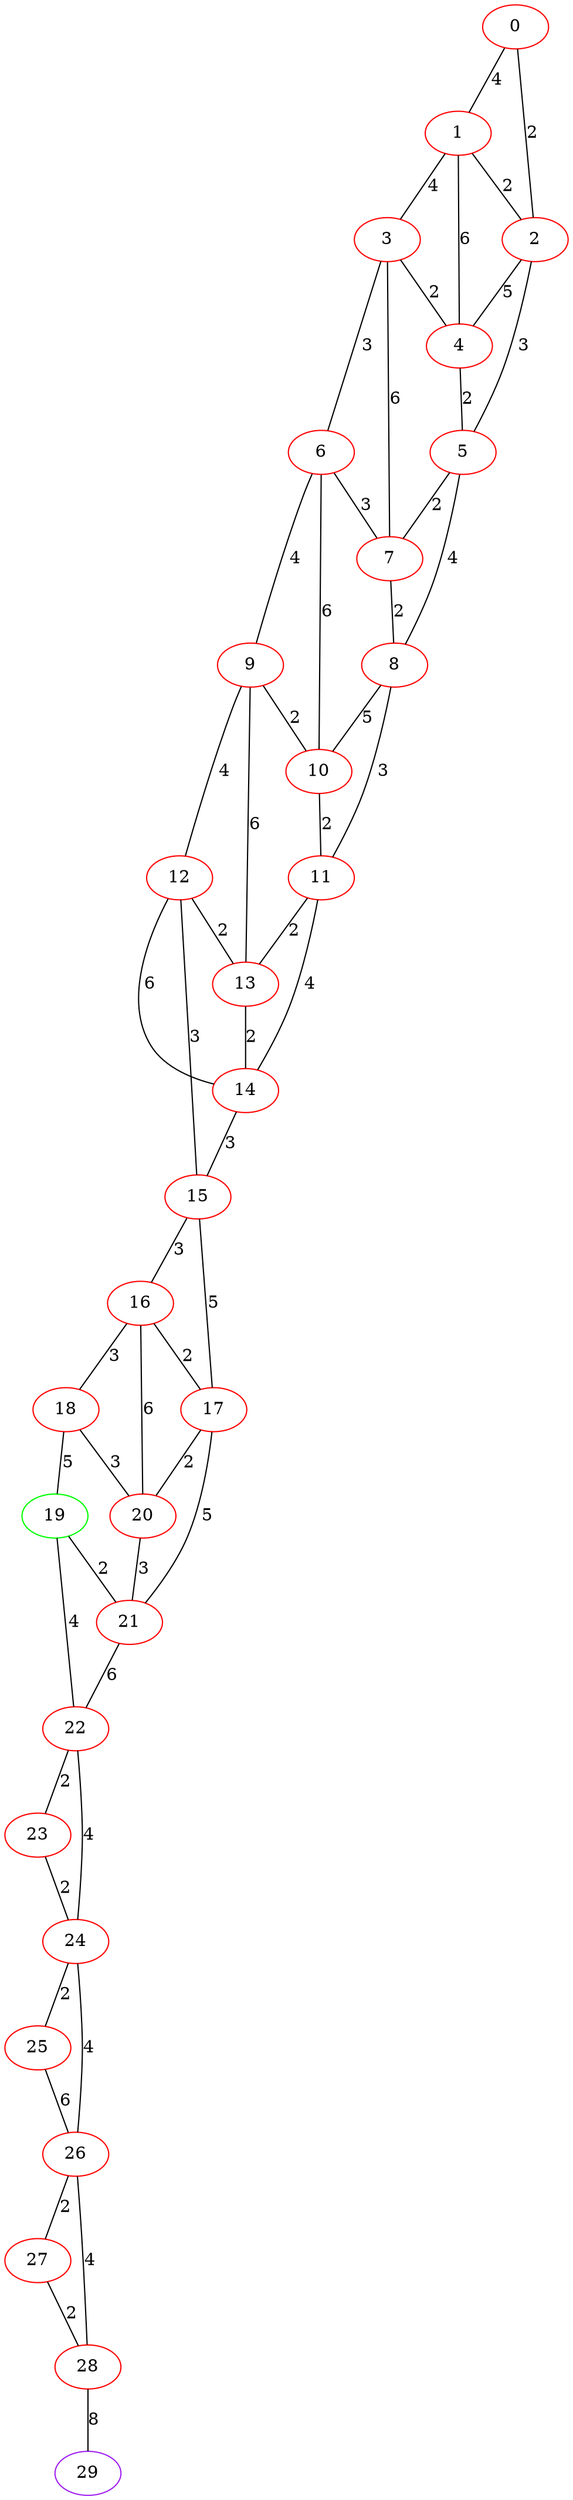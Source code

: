 graph "" {
0 [color=red, weight=1];
1 [color=red, weight=1];
2 [color=red, weight=1];
3 [color=red, weight=1];
4 [color=red, weight=1];
5 [color=red, weight=1];
6 [color=red, weight=1];
7 [color=red, weight=1];
8 [color=red, weight=1];
9 [color=red, weight=1];
10 [color=red, weight=1];
11 [color=red, weight=1];
12 [color=red, weight=1];
13 [color=red, weight=1];
14 [color=red, weight=1];
15 [color=red, weight=1];
16 [color=red, weight=1];
17 [color=red, weight=1];
18 [color=red, weight=1];
19 [color=green, weight=2];
20 [color=red, weight=1];
21 [color=red, weight=1];
22 [color=red, weight=1];
23 [color=red, weight=1];
24 [color=red, weight=1];
25 [color=red, weight=1];
26 [color=red, weight=1];
27 [color=red, weight=1];
28 [color=red, weight=1];
29 [color=purple, weight=4];
0 -- 1  [key=0, label=4];
0 -- 2  [key=0, label=2];
1 -- 2  [key=0, label=2];
1 -- 3  [key=0, label=4];
1 -- 4  [key=0, label=6];
2 -- 4  [key=0, label=5];
2 -- 5  [key=0, label=3];
3 -- 4  [key=0, label=2];
3 -- 6  [key=0, label=3];
3 -- 7  [key=0, label=6];
4 -- 5  [key=0, label=2];
5 -- 8  [key=0, label=4];
5 -- 7  [key=0, label=2];
6 -- 9  [key=0, label=4];
6 -- 10  [key=0, label=6];
6 -- 7  [key=0, label=3];
7 -- 8  [key=0, label=2];
8 -- 10  [key=0, label=5];
8 -- 11  [key=0, label=3];
9 -- 10  [key=0, label=2];
9 -- 12  [key=0, label=4];
9 -- 13  [key=0, label=6];
10 -- 11  [key=0, label=2];
11 -- 13  [key=0, label=2];
11 -- 14  [key=0, label=4];
12 -- 13  [key=0, label=2];
12 -- 14  [key=0, label=6];
12 -- 15  [key=0, label=3];
13 -- 14  [key=0, label=2];
14 -- 15  [key=0, label=3];
15 -- 16  [key=0, label=3];
15 -- 17  [key=0, label=5];
16 -- 17  [key=0, label=2];
16 -- 18  [key=0, label=3];
16 -- 20  [key=0, label=6];
17 -- 20  [key=0, label=2];
17 -- 21  [key=0, label=5];
18 -- 19  [key=0, label=5];
18 -- 20  [key=0, label=3];
19 -- 21  [key=0, label=2];
19 -- 22  [key=0, label=4];
20 -- 21  [key=0, label=3];
21 -- 22  [key=0, label=6];
22 -- 24  [key=0, label=4];
22 -- 23  [key=0, label=2];
23 -- 24  [key=0, label=2];
24 -- 25  [key=0, label=2];
24 -- 26  [key=0, label=4];
25 -- 26  [key=0, label=6];
26 -- 27  [key=0, label=2];
26 -- 28  [key=0, label=4];
27 -- 28  [key=0, label=2];
28 -- 29  [key=0, label=8];
}
